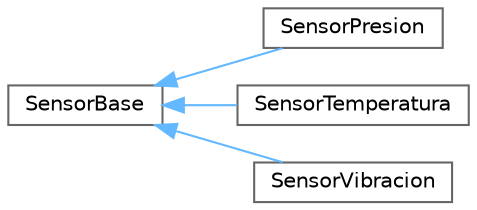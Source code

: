 digraph "Gráfico de jerarquía de clases"
{
 // INTERACTIVE_SVG=YES
 // LATEX_PDF_SIZE
  bgcolor="transparent";
  edge [fontname=Helvetica,fontsize=10,labelfontname=Helvetica,labelfontsize=10];
  node [fontname=Helvetica,fontsize=10,shape=box,height=0.2,width=0.4];
  rankdir="LR";
  Node0 [id="Node000000",label="SensorBase",height=0.2,width=0.4,color="grey40", fillcolor="white", style="filled",URL="$classSensorBase.html",tooltip="Clase abstracta que define la interfaz para todos los sensores."];
  Node0 -> Node1 [id="edge1_Node000000_Node000001",dir="back",color="steelblue1",style="solid",tooltip=" "];
  Node1 [id="Node000001",label="SensorPresion",height=0.2,width=0.4,color="grey40", fillcolor="white", style="filled",URL="$classSensorPresion.html",tooltip="Sensor que mide presión atmosférica en hPa (tipo int)"];
  Node0 -> Node2 [id="edge2_Node000000_Node000002",dir="back",color="steelblue1",style="solid",tooltip=" "];
  Node2 [id="Node000002",label="SensorTemperatura",height=0.2,width=0.4,color="grey40", fillcolor="white", style="filled",URL="$classSensorTemperatura.html",tooltip="Sensor que mide temperatura en °C (tipo float)"];
  Node0 -> Node3 [id="edge3_Node000000_Node000003",dir="back",color="steelblue1",style="solid",tooltip=" "];
  Node3 [id="Node000003",label="SensorVibracion",height=0.2,width=0.4,color="grey40", fillcolor="white", style="filled",URL="$classSensorVibracion.html",tooltip="Sensor que mide intensidad de vibración (tipo int)"];
}
